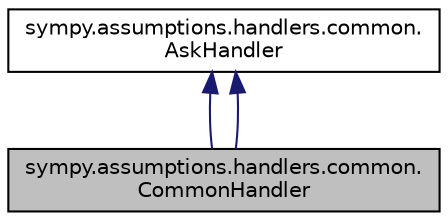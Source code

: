 digraph "sympy.assumptions.handlers.common.CommonHandler"
{
 // LATEX_PDF_SIZE
  edge [fontname="Helvetica",fontsize="10",labelfontname="Helvetica",labelfontsize="10"];
  node [fontname="Helvetica",fontsize="10",shape=record];
  Node1 [label="sympy.assumptions.handlers.common.\lCommonHandler",height=0.2,width=0.4,color="black", fillcolor="grey75", style="filled", fontcolor="black",tooltip=" "];
  Node2 -> Node1 [dir="back",color="midnightblue",fontsize="10",style="solid",fontname="Helvetica"];
  Node2 [label="sympy.assumptions.handlers.common.\lAskHandler",height=0.2,width=0.4,color="black", fillcolor="white", style="filled",URL="$classsympy_1_1assumptions_1_1handlers_1_1common_1_1AskHandler.html",tooltip=" "];
  Node2 -> Node1 [dir="back",color="midnightblue",fontsize="10",style="solid",fontname="Helvetica"];
}
